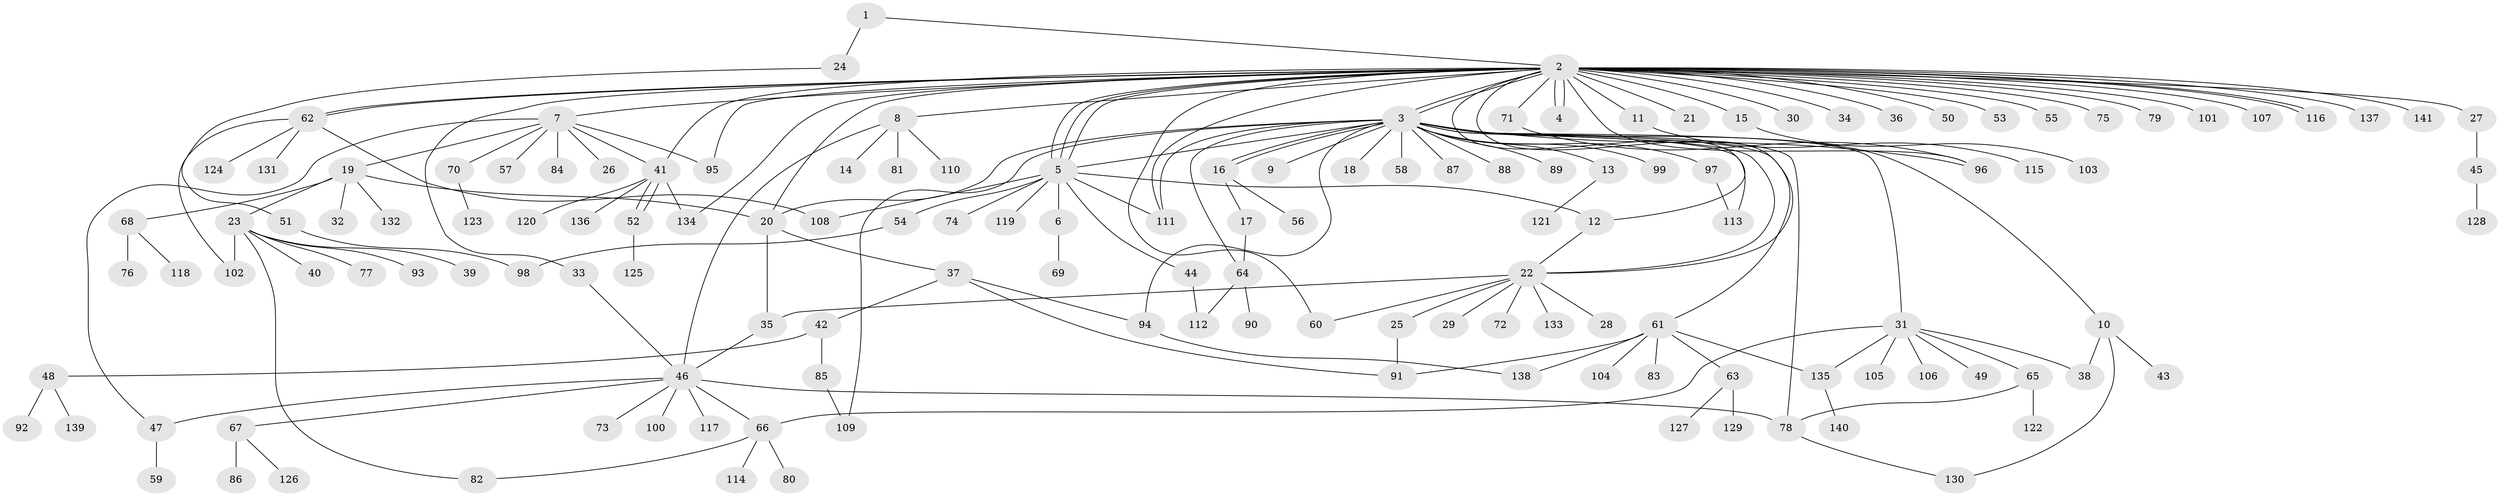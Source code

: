 // Generated by graph-tools (version 1.1) at 2025/48/03/09/25 04:48:46]
// undirected, 141 vertices, 184 edges
graph export_dot {
graph [start="1"]
  node [color=gray90,style=filled];
  1;
  2;
  3;
  4;
  5;
  6;
  7;
  8;
  9;
  10;
  11;
  12;
  13;
  14;
  15;
  16;
  17;
  18;
  19;
  20;
  21;
  22;
  23;
  24;
  25;
  26;
  27;
  28;
  29;
  30;
  31;
  32;
  33;
  34;
  35;
  36;
  37;
  38;
  39;
  40;
  41;
  42;
  43;
  44;
  45;
  46;
  47;
  48;
  49;
  50;
  51;
  52;
  53;
  54;
  55;
  56;
  57;
  58;
  59;
  60;
  61;
  62;
  63;
  64;
  65;
  66;
  67;
  68;
  69;
  70;
  71;
  72;
  73;
  74;
  75;
  76;
  77;
  78;
  79;
  80;
  81;
  82;
  83;
  84;
  85;
  86;
  87;
  88;
  89;
  90;
  91;
  92;
  93;
  94;
  95;
  96;
  97;
  98;
  99;
  100;
  101;
  102;
  103;
  104;
  105;
  106;
  107;
  108;
  109;
  110;
  111;
  112;
  113;
  114;
  115;
  116;
  117;
  118;
  119;
  120;
  121;
  122;
  123;
  124;
  125;
  126;
  127;
  128;
  129;
  130;
  131;
  132;
  133;
  134;
  135;
  136;
  137;
  138;
  139;
  140;
  141;
  1 -- 2;
  1 -- 24;
  2 -- 3;
  2 -- 3;
  2 -- 4;
  2 -- 4;
  2 -- 5;
  2 -- 5;
  2 -- 5;
  2 -- 7;
  2 -- 8;
  2 -- 11;
  2 -- 12;
  2 -- 15;
  2 -- 20;
  2 -- 21;
  2 -- 22;
  2 -- 27;
  2 -- 30;
  2 -- 33;
  2 -- 34;
  2 -- 36;
  2 -- 41;
  2 -- 50;
  2 -- 53;
  2 -- 55;
  2 -- 60;
  2 -- 62;
  2 -- 62;
  2 -- 71;
  2 -- 75;
  2 -- 79;
  2 -- 95;
  2 -- 96;
  2 -- 101;
  2 -- 107;
  2 -- 111;
  2 -- 116;
  2 -- 116;
  2 -- 134;
  2 -- 137;
  2 -- 141;
  3 -- 5;
  3 -- 9;
  3 -- 10;
  3 -- 13;
  3 -- 16;
  3 -- 16;
  3 -- 18;
  3 -- 20;
  3 -- 22;
  3 -- 31;
  3 -- 58;
  3 -- 61;
  3 -- 64;
  3 -- 78;
  3 -- 87;
  3 -- 88;
  3 -- 89;
  3 -- 94;
  3 -- 96;
  3 -- 97;
  3 -- 99;
  3 -- 109;
  3 -- 111;
  3 -- 113;
  5 -- 6;
  5 -- 12;
  5 -- 44;
  5 -- 54;
  5 -- 74;
  5 -- 108;
  5 -- 111;
  5 -- 119;
  6 -- 69;
  7 -- 19;
  7 -- 26;
  7 -- 41;
  7 -- 47;
  7 -- 57;
  7 -- 70;
  7 -- 84;
  7 -- 95;
  8 -- 14;
  8 -- 46;
  8 -- 81;
  8 -- 110;
  10 -- 38;
  10 -- 43;
  10 -- 130;
  11 -- 115;
  12 -- 22;
  13 -- 121;
  15 -- 103;
  16 -- 17;
  16 -- 56;
  17 -- 64;
  19 -- 20;
  19 -- 23;
  19 -- 32;
  19 -- 68;
  19 -- 132;
  20 -- 35;
  20 -- 37;
  22 -- 25;
  22 -- 28;
  22 -- 29;
  22 -- 35;
  22 -- 60;
  22 -- 72;
  22 -- 133;
  23 -- 39;
  23 -- 40;
  23 -- 77;
  23 -- 82;
  23 -- 93;
  23 -- 102;
  24 -- 51;
  25 -- 91;
  27 -- 45;
  31 -- 38;
  31 -- 49;
  31 -- 65;
  31 -- 66;
  31 -- 105;
  31 -- 106;
  31 -- 135;
  33 -- 46;
  35 -- 46;
  37 -- 42;
  37 -- 91;
  37 -- 94;
  41 -- 52;
  41 -- 52;
  41 -- 120;
  41 -- 134;
  41 -- 136;
  42 -- 48;
  42 -- 85;
  44 -- 112;
  45 -- 128;
  46 -- 47;
  46 -- 66;
  46 -- 67;
  46 -- 73;
  46 -- 78;
  46 -- 100;
  46 -- 117;
  47 -- 59;
  48 -- 92;
  48 -- 139;
  51 -- 98;
  52 -- 125;
  54 -- 98;
  61 -- 63;
  61 -- 83;
  61 -- 91;
  61 -- 104;
  61 -- 135;
  61 -- 138;
  62 -- 102;
  62 -- 108;
  62 -- 124;
  62 -- 131;
  63 -- 127;
  63 -- 129;
  64 -- 90;
  64 -- 112;
  65 -- 78;
  65 -- 122;
  66 -- 80;
  66 -- 82;
  66 -- 114;
  67 -- 86;
  67 -- 126;
  68 -- 76;
  68 -- 118;
  70 -- 123;
  71 -- 96;
  78 -- 130;
  85 -- 109;
  94 -- 138;
  97 -- 113;
  135 -- 140;
}
